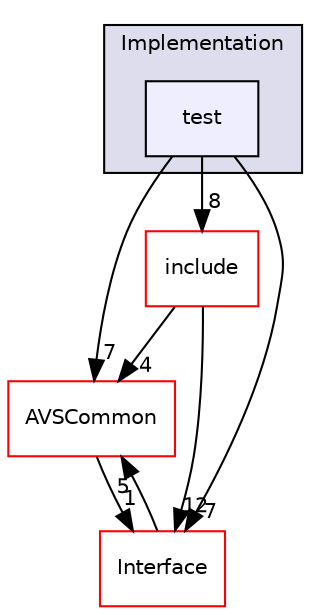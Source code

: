 digraph "/workplace/avs-device-sdk/Captions/Implementation/test" {
  compound=true
  node [ fontsize="10", fontname="Helvetica"];
  edge [ labelfontsize="10", labelfontname="Helvetica"];
  subgraph clusterdir_03d5d9437c7b53a7b5531881e0e5ef7b {
    graph [ bgcolor="#ddddee", pencolor="black", label="Implementation" fontname="Helvetica", fontsize="10", URL="dir_03d5d9437c7b53a7b5531881e0e5ef7b.html"]
  dir_a016138e774bab873b986212a53da90c [shape=box, label="test", style="filled", fillcolor="#eeeeff", pencolor="black", URL="dir_a016138e774bab873b986212a53da90c.html"];
  }
  dir_7255485537545e512956399002702db2 [shape=box label="include" fillcolor="white" style="filled" color="red" URL="dir_7255485537545e512956399002702db2.html"];
  dir_13e65effb2bde530b17b3d5eefcd0266 [shape=box label="AVSCommon" fillcolor="white" style="filled" color="red" URL="dir_13e65effb2bde530b17b3d5eefcd0266.html"];
  dir_84d366bf3e804ad2ebf34dfa9ac34410 [shape=box label="Interface" fillcolor="white" style="filled" color="red" URL="dir_84d366bf3e804ad2ebf34dfa9ac34410.html"];
  dir_7255485537545e512956399002702db2->dir_13e65effb2bde530b17b3d5eefcd0266 [headlabel="4", labeldistance=1.5 headhref="dir_000508_000017.html"];
  dir_7255485537545e512956399002702db2->dir_84d366bf3e804ad2ebf34dfa9ac34410 [headlabel="12", labeldistance=1.5 headhref="dir_000508_000512.html"];
  dir_a016138e774bab873b986212a53da90c->dir_7255485537545e512956399002702db2 [headlabel="8", labeldistance=1.5 headhref="dir_000511_000508.html"];
  dir_a016138e774bab873b986212a53da90c->dir_13e65effb2bde530b17b3d5eefcd0266 [headlabel="7", labeldistance=1.5 headhref="dir_000511_000017.html"];
  dir_a016138e774bab873b986212a53da90c->dir_84d366bf3e804ad2ebf34dfa9ac34410 [headlabel="7", labeldistance=1.5 headhref="dir_000511_000512.html"];
  dir_13e65effb2bde530b17b3d5eefcd0266->dir_84d366bf3e804ad2ebf34dfa9ac34410 [headlabel="1", labeldistance=1.5 headhref="dir_000017_000512.html"];
  dir_84d366bf3e804ad2ebf34dfa9ac34410->dir_13e65effb2bde530b17b3d5eefcd0266 [headlabel="5", labeldistance=1.5 headhref="dir_000512_000017.html"];
}
